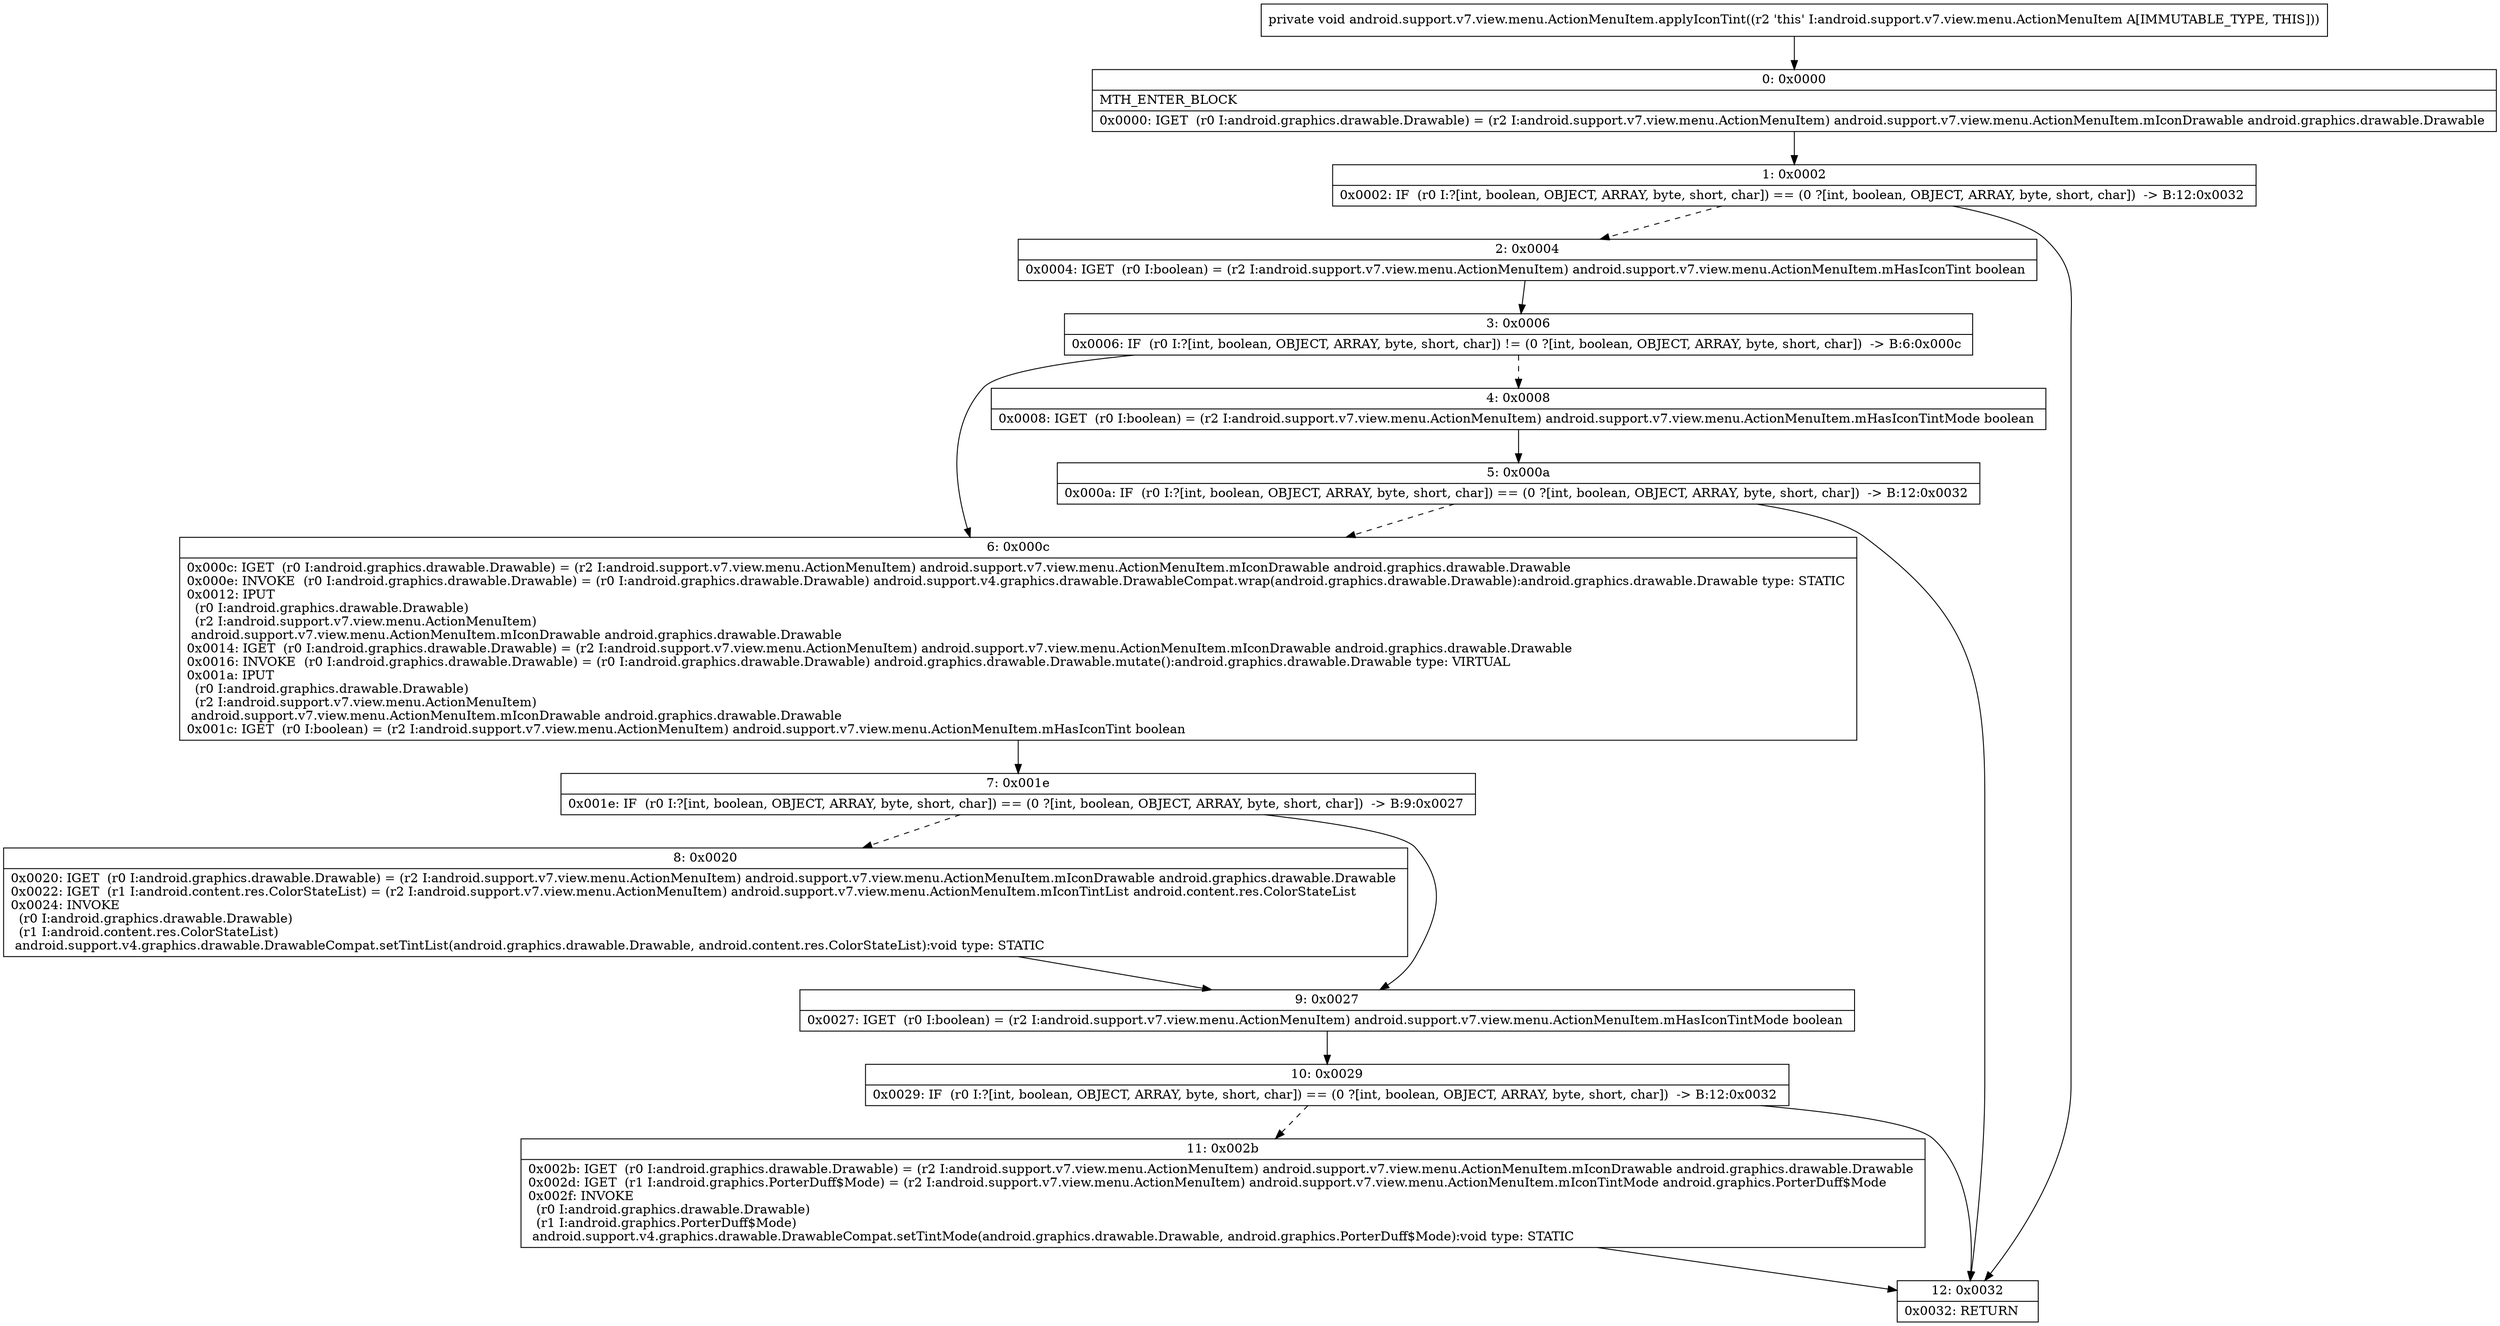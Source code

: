 digraph "CFG forandroid.support.v7.view.menu.ActionMenuItem.applyIconTint()V" {
Node_0 [shape=record,label="{0\:\ 0x0000|MTH_ENTER_BLOCK\l|0x0000: IGET  (r0 I:android.graphics.drawable.Drawable) = (r2 I:android.support.v7.view.menu.ActionMenuItem) android.support.v7.view.menu.ActionMenuItem.mIconDrawable android.graphics.drawable.Drawable \l}"];
Node_1 [shape=record,label="{1\:\ 0x0002|0x0002: IF  (r0 I:?[int, boolean, OBJECT, ARRAY, byte, short, char]) == (0 ?[int, boolean, OBJECT, ARRAY, byte, short, char])  \-\> B:12:0x0032 \l}"];
Node_2 [shape=record,label="{2\:\ 0x0004|0x0004: IGET  (r0 I:boolean) = (r2 I:android.support.v7.view.menu.ActionMenuItem) android.support.v7.view.menu.ActionMenuItem.mHasIconTint boolean \l}"];
Node_3 [shape=record,label="{3\:\ 0x0006|0x0006: IF  (r0 I:?[int, boolean, OBJECT, ARRAY, byte, short, char]) != (0 ?[int, boolean, OBJECT, ARRAY, byte, short, char])  \-\> B:6:0x000c \l}"];
Node_4 [shape=record,label="{4\:\ 0x0008|0x0008: IGET  (r0 I:boolean) = (r2 I:android.support.v7.view.menu.ActionMenuItem) android.support.v7.view.menu.ActionMenuItem.mHasIconTintMode boolean \l}"];
Node_5 [shape=record,label="{5\:\ 0x000a|0x000a: IF  (r0 I:?[int, boolean, OBJECT, ARRAY, byte, short, char]) == (0 ?[int, boolean, OBJECT, ARRAY, byte, short, char])  \-\> B:12:0x0032 \l}"];
Node_6 [shape=record,label="{6\:\ 0x000c|0x000c: IGET  (r0 I:android.graphics.drawable.Drawable) = (r2 I:android.support.v7.view.menu.ActionMenuItem) android.support.v7.view.menu.ActionMenuItem.mIconDrawable android.graphics.drawable.Drawable \l0x000e: INVOKE  (r0 I:android.graphics.drawable.Drawable) = (r0 I:android.graphics.drawable.Drawable) android.support.v4.graphics.drawable.DrawableCompat.wrap(android.graphics.drawable.Drawable):android.graphics.drawable.Drawable type: STATIC \l0x0012: IPUT  \l  (r0 I:android.graphics.drawable.Drawable)\l  (r2 I:android.support.v7.view.menu.ActionMenuItem)\l android.support.v7.view.menu.ActionMenuItem.mIconDrawable android.graphics.drawable.Drawable \l0x0014: IGET  (r0 I:android.graphics.drawable.Drawable) = (r2 I:android.support.v7.view.menu.ActionMenuItem) android.support.v7.view.menu.ActionMenuItem.mIconDrawable android.graphics.drawable.Drawable \l0x0016: INVOKE  (r0 I:android.graphics.drawable.Drawable) = (r0 I:android.graphics.drawable.Drawable) android.graphics.drawable.Drawable.mutate():android.graphics.drawable.Drawable type: VIRTUAL \l0x001a: IPUT  \l  (r0 I:android.graphics.drawable.Drawable)\l  (r2 I:android.support.v7.view.menu.ActionMenuItem)\l android.support.v7.view.menu.ActionMenuItem.mIconDrawable android.graphics.drawable.Drawable \l0x001c: IGET  (r0 I:boolean) = (r2 I:android.support.v7.view.menu.ActionMenuItem) android.support.v7.view.menu.ActionMenuItem.mHasIconTint boolean \l}"];
Node_7 [shape=record,label="{7\:\ 0x001e|0x001e: IF  (r0 I:?[int, boolean, OBJECT, ARRAY, byte, short, char]) == (0 ?[int, boolean, OBJECT, ARRAY, byte, short, char])  \-\> B:9:0x0027 \l}"];
Node_8 [shape=record,label="{8\:\ 0x0020|0x0020: IGET  (r0 I:android.graphics.drawable.Drawable) = (r2 I:android.support.v7.view.menu.ActionMenuItem) android.support.v7.view.menu.ActionMenuItem.mIconDrawable android.graphics.drawable.Drawable \l0x0022: IGET  (r1 I:android.content.res.ColorStateList) = (r2 I:android.support.v7.view.menu.ActionMenuItem) android.support.v7.view.menu.ActionMenuItem.mIconTintList android.content.res.ColorStateList \l0x0024: INVOKE  \l  (r0 I:android.graphics.drawable.Drawable)\l  (r1 I:android.content.res.ColorStateList)\l android.support.v4.graphics.drawable.DrawableCompat.setTintList(android.graphics.drawable.Drawable, android.content.res.ColorStateList):void type: STATIC \l}"];
Node_9 [shape=record,label="{9\:\ 0x0027|0x0027: IGET  (r0 I:boolean) = (r2 I:android.support.v7.view.menu.ActionMenuItem) android.support.v7.view.menu.ActionMenuItem.mHasIconTintMode boolean \l}"];
Node_10 [shape=record,label="{10\:\ 0x0029|0x0029: IF  (r0 I:?[int, boolean, OBJECT, ARRAY, byte, short, char]) == (0 ?[int, boolean, OBJECT, ARRAY, byte, short, char])  \-\> B:12:0x0032 \l}"];
Node_11 [shape=record,label="{11\:\ 0x002b|0x002b: IGET  (r0 I:android.graphics.drawable.Drawable) = (r2 I:android.support.v7.view.menu.ActionMenuItem) android.support.v7.view.menu.ActionMenuItem.mIconDrawable android.graphics.drawable.Drawable \l0x002d: IGET  (r1 I:android.graphics.PorterDuff$Mode) = (r2 I:android.support.v7.view.menu.ActionMenuItem) android.support.v7.view.menu.ActionMenuItem.mIconTintMode android.graphics.PorterDuff$Mode \l0x002f: INVOKE  \l  (r0 I:android.graphics.drawable.Drawable)\l  (r1 I:android.graphics.PorterDuff$Mode)\l android.support.v4.graphics.drawable.DrawableCompat.setTintMode(android.graphics.drawable.Drawable, android.graphics.PorterDuff$Mode):void type: STATIC \l}"];
Node_12 [shape=record,label="{12\:\ 0x0032|0x0032: RETURN   \l}"];
MethodNode[shape=record,label="{private void android.support.v7.view.menu.ActionMenuItem.applyIconTint((r2 'this' I:android.support.v7.view.menu.ActionMenuItem A[IMMUTABLE_TYPE, THIS])) }"];
MethodNode -> Node_0;
Node_0 -> Node_1;
Node_1 -> Node_2[style=dashed];
Node_1 -> Node_12;
Node_2 -> Node_3;
Node_3 -> Node_4[style=dashed];
Node_3 -> Node_6;
Node_4 -> Node_5;
Node_5 -> Node_6[style=dashed];
Node_5 -> Node_12;
Node_6 -> Node_7;
Node_7 -> Node_8[style=dashed];
Node_7 -> Node_9;
Node_8 -> Node_9;
Node_9 -> Node_10;
Node_10 -> Node_11[style=dashed];
Node_10 -> Node_12;
Node_11 -> Node_12;
}

